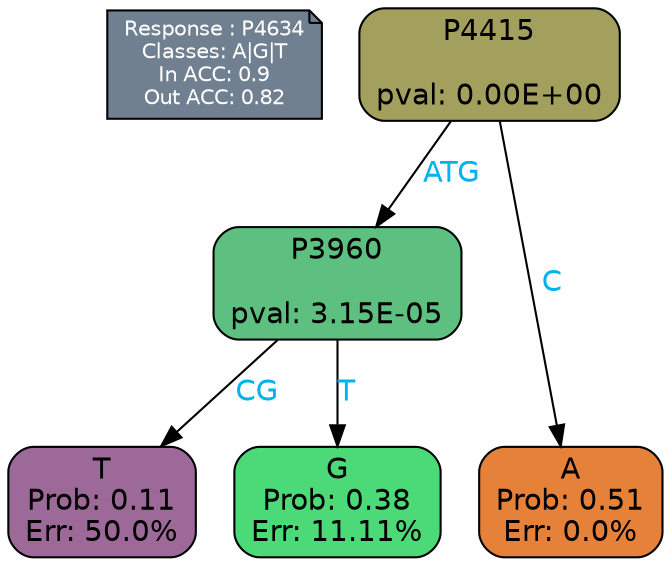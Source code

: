 digraph Tree {
node [shape=box, style="filled, rounded", color="black", fontname=helvetica] ;
graph [ranksep=equally, splines=polylines, bgcolor=transparent, dpi=600] ;
edge [fontname=helvetica] ;
LEGEND [label="Response : P4634
Classes: A|G|T
In ACC: 0.9
Out ACC: 0.82
",shape=note,align=left,style=filled,fillcolor="slategray",fontcolor="white",fontsize=10];1 [label="P4415

pval: 0.00E+00", fillcolor="#a2a05c"] ;
2 [label="P3960

pval: 3.15E-05", fillcolor="#5ec080"] ;
3 [label="T
Prob: 0.11
Err: 50.0%", fillcolor="#9d6998"] ;
4 [label="G
Prob: 0.38
Err: 11.11%", fillcolor="#4cd978"] ;
5 [label="A
Prob: 0.51
Err: 0.0%", fillcolor="#e58139"] ;
1 -> 2 [label="ATG",fontcolor=deepskyblue2] ;
1 -> 5 [label="C",fontcolor=deepskyblue2] ;
2 -> 3 [label="CG",fontcolor=deepskyblue2] ;
2 -> 4 [label="T",fontcolor=deepskyblue2] ;
{rank = same; 3;4;5;}{rank = same; LEGEND;1;}}